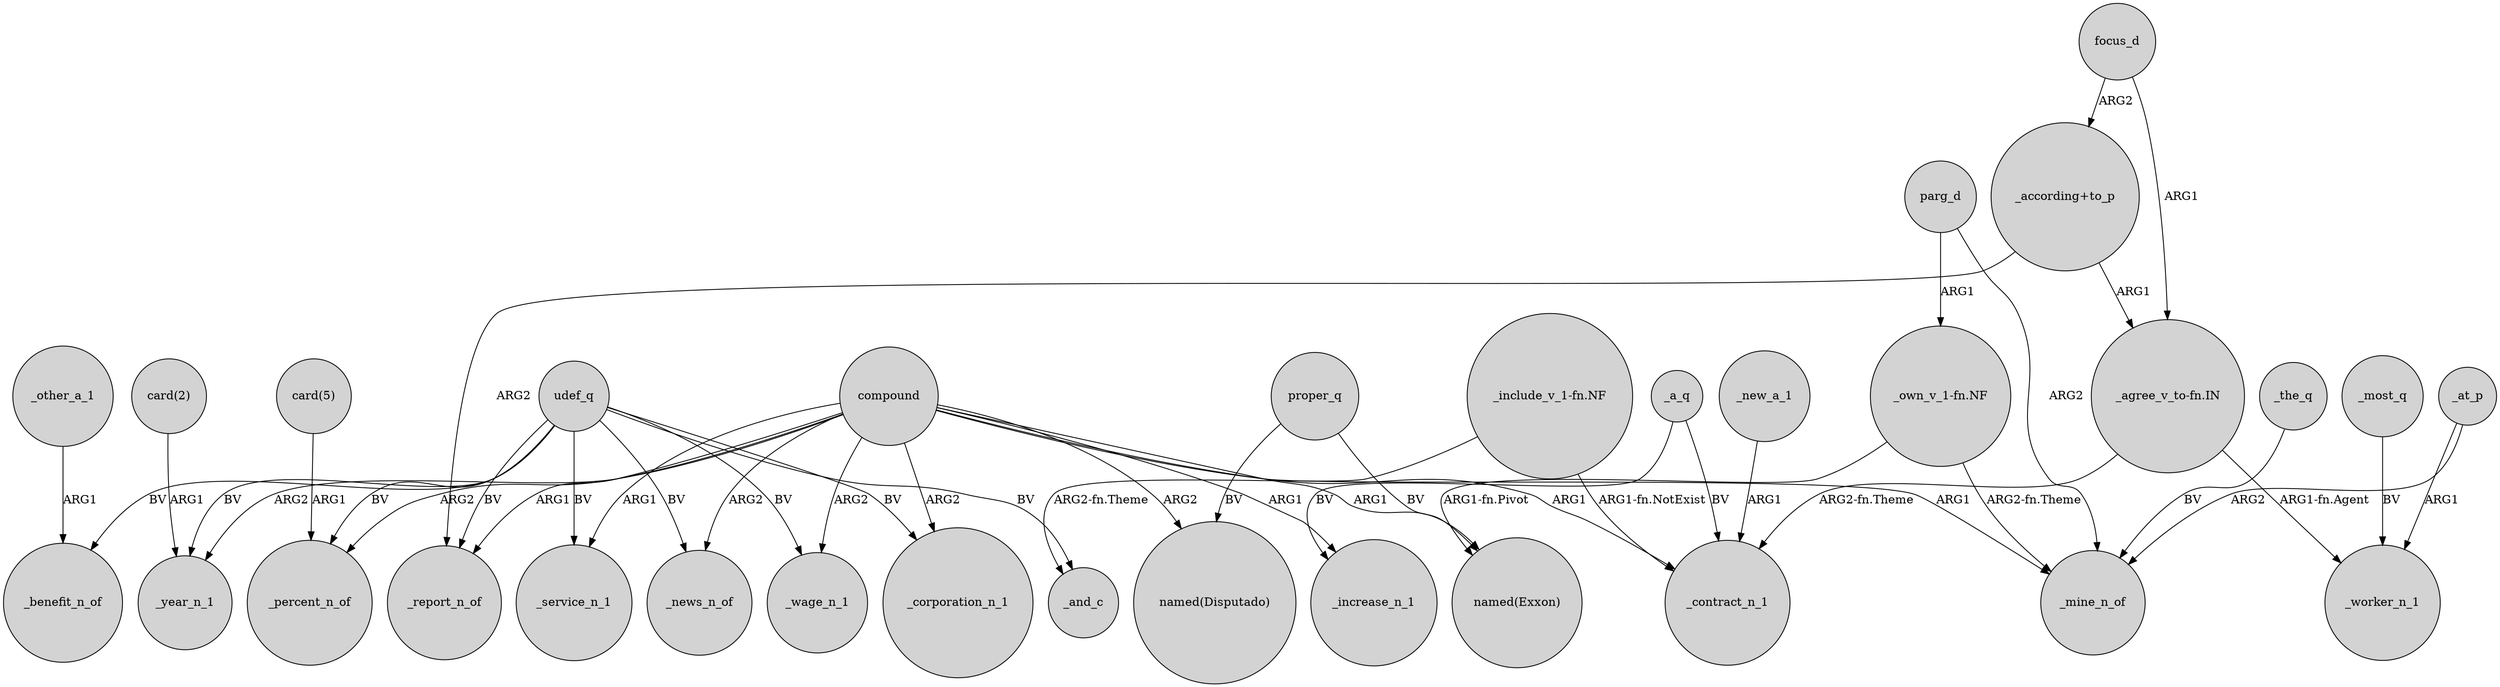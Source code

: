 digraph {
	node [shape=circle style=filled]
	compound -> _report_n_of [label=ARG1]
	_at_p -> _mine_n_of [label=ARG2]
	_a_q -> _increase_n_1 [label=BV]
	udef_q -> _wage_n_1 [label=BV]
	_most_q -> _worker_n_1 [label=BV]
	"_according+to_p" -> "_agree_v_to-fn.IN" [label=ARG1]
	"_own_v_1-fn.NF" -> _mine_n_of [label="ARG2-fn.Theme"]
	proper_q -> "named(Exxon)" [label=BV]
	"_agree_v_to-fn.IN" -> _contract_n_1 [label="ARG2-fn.Theme"]
	compound -> _wage_n_1 [label=ARG2]
	compound -> _corporation_n_1 [label=ARG2]
	udef_q -> _report_n_of [label=BV]
	"_own_v_1-fn.NF" -> "named(Exxon)" [label="ARG1-fn.Pivot"]
	focus_d -> "_agree_v_to-fn.IN" [label=ARG1]
	compound -> "named(Disputado)" [label=ARG2]
	_a_q -> _contract_n_1 [label=BV]
	"_agree_v_to-fn.IN" -> _worker_n_1 [label="ARG1-fn.Agent"]
	compound -> _contract_n_1 [label=ARG1]
	compound -> _percent_n_of [label=ARG2]
	parg_d -> "_own_v_1-fn.NF" [label=ARG1]
	_at_p -> _worker_n_1 [label=ARG1]
	udef_q -> _corporation_n_1 [label=BV]
	udef_q -> _service_n_1 [label=BV]
	"card(2)" -> _year_n_1 [label=ARG1]
	compound -> _news_n_of [label=ARG2]
	_the_q -> _mine_n_of [label=BV]
	compound -> _mine_n_of [label=ARG1]
	parg_d -> _mine_n_of [label=ARG2]
	"card(5)" -> _percent_n_of [label=ARG1]
	focus_d -> "_according+to_p" [label=ARG2]
	compound -> "named(Exxon)" [label=ARG1]
	"_include_v_1-fn.NF" -> _and_c [label="ARG2-fn.Theme"]
	"_according+to_p" -> _report_n_of [label=ARG2]
	udef_q -> _year_n_1 [label=BV]
	proper_q -> "named(Disputado)" [label=BV]
	compound -> _increase_n_1 [label=ARG1]
	udef_q -> _news_n_of [label=BV]
	"_include_v_1-fn.NF" -> _contract_n_1 [label="ARG1-fn.NotExist"]
	udef_q -> _percent_n_of [label=BV]
	_new_a_1 -> _contract_n_1 [label=ARG1]
	udef_q -> _and_c [label=BV]
	compound -> _service_n_1 [label=ARG1]
	_other_a_1 -> _benefit_n_of [label=ARG1]
	udef_q -> _benefit_n_of [label=BV]
	compound -> _year_n_1 [label=ARG2]
}
